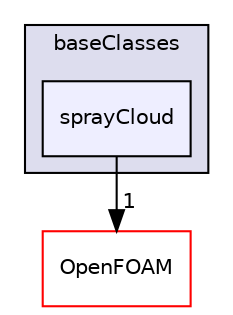 digraph "src/lagrangian/spray/clouds/baseClasses/sprayCloud" {
  bgcolor=transparent;
  compound=true
  node [ fontsize="10", fontname="Helvetica"];
  edge [ labelfontsize="10", labelfontname="Helvetica"];
  subgraph clusterdir_9070be6027a008114441e735fae7782a {
    graph [ bgcolor="#ddddee", pencolor="black", label="baseClasses" fontname="Helvetica", fontsize="10", URL="dir_9070be6027a008114441e735fae7782a.html"]
  dir_4dcc5ef08406a8b9b0ad4aa4f155729e [shape=box, label="sprayCloud", style="filled", fillcolor="#eeeeff", pencolor="black", URL="dir_4dcc5ef08406a8b9b0ad4aa4f155729e.html"];
  }
  dir_c5473ff19b20e6ec4dfe5c310b3778a8 [shape=box label="OpenFOAM" color="red" URL="dir_c5473ff19b20e6ec4dfe5c310b3778a8.html"];
  dir_4dcc5ef08406a8b9b0ad4aa4f155729e->dir_c5473ff19b20e6ec4dfe5c310b3778a8 [headlabel="1", labeldistance=1.5 headhref="dir_001682_001898.html"];
}
